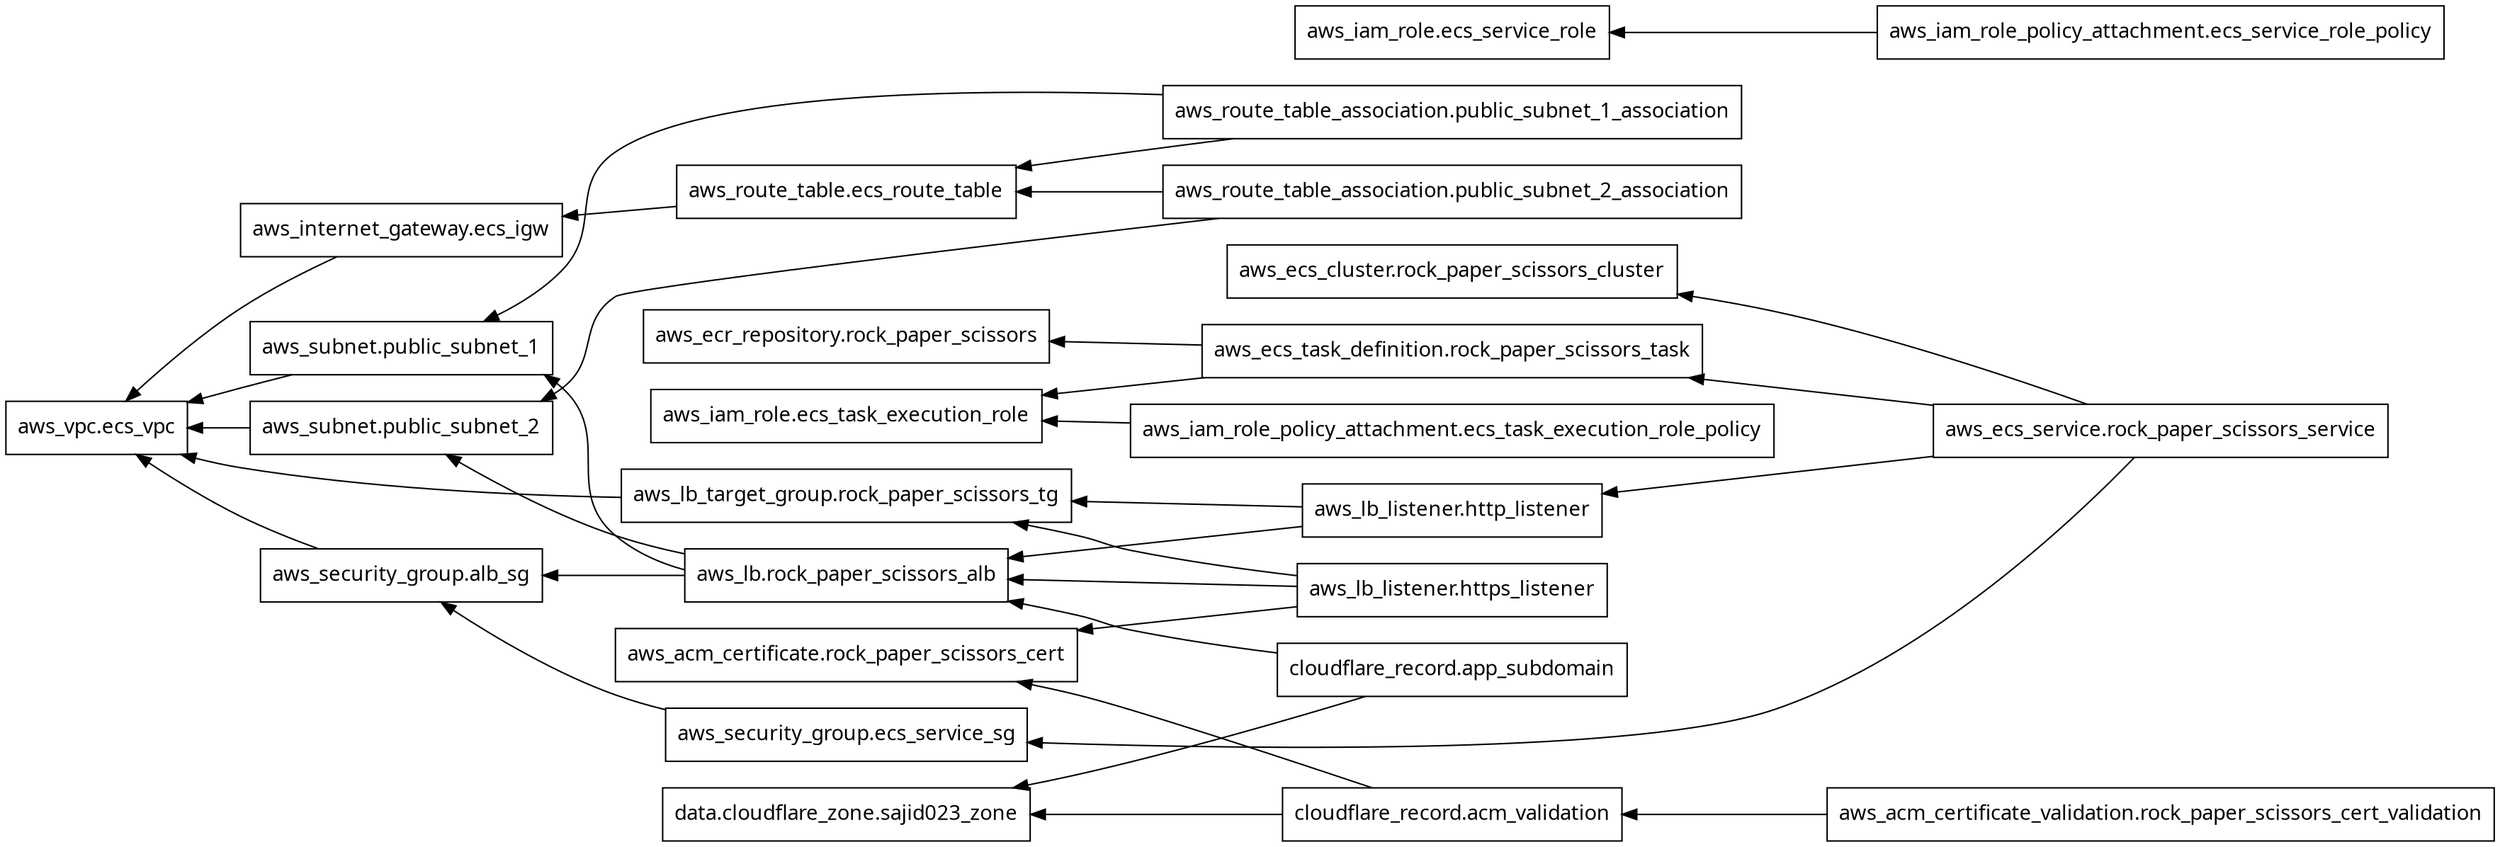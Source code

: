 digraph G {
  rankdir = "RL";
  node [shape = rect, fontname = "sans-serif"];
  "data.cloudflare_zone.sajid023_zone" [label="data.cloudflare_zone.sajid023_zone"];
  "aws_acm_certificate.rock_paper_scissors_cert" [label="aws_acm_certificate.rock_paper_scissors_cert"];
  "aws_acm_certificate_validation.rock_paper_scissors_cert_validation" [label="aws_acm_certificate_validation.rock_paper_scissors_cert_validation"];
  "aws_ecr_repository.rock_paper_scissors" [label="aws_ecr_repository.rock_paper_scissors"];
  "aws_ecs_cluster.rock_paper_scissors_cluster" [label="aws_ecs_cluster.rock_paper_scissors_cluster"];
  "aws_ecs_service.rock_paper_scissors_service" [label="aws_ecs_service.rock_paper_scissors_service"];
  "aws_ecs_task_definition.rock_paper_scissors_task" [label="aws_ecs_task_definition.rock_paper_scissors_task"];
  "aws_iam_role.ecs_service_role" [label="aws_iam_role.ecs_service_role"];
  "aws_iam_role.ecs_task_execution_role" [label="aws_iam_role.ecs_task_execution_role"];
  "aws_iam_role_policy_attachment.ecs_service_role_policy" [label="aws_iam_role_policy_attachment.ecs_service_role_policy"];
  "aws_iam_role_policy_attachment.ecs_task_execution_role_policy" [label="aws_iam_role_policy_attachment.ecs_task_execution_role_policy"];
  "aws_internet_gateway.ecs_igw" [label="aws_internet_gateway.ecs_igw"];
  "aws_lb.rock_paper_scissors_alb" [label="aws_lb.rock_paper_scissors_alb"];
  "aws_lb_listener.http_listener" [label="aws_lb_listener.http_listener"];
  "aws_lb_listener.https_listener" [label="aws_lb_listener.https_listener"];
  "aws_lb_target_group.rock_paper_scissors_tg" [label="aws_lb_target_group.rock_paper_scissors_tg"];
  "aws_route_table.ecs_route_table" [label="aws_route_table.ecs_route_table"];
  "aws_route_table_association.public_subnet_1_association" [label="aws_route_table_association.public_subnet_1_association"];
  "aws_route_table_association.public_subnet_2_association" [label="aws_route_table_association.public_subnet_2_association"];
  "aws_security_group.alb_sg" [label="aws_security_group.alb_sg"];
  "aws_security_group.ecs_service_sg" [label="aws_security_group.ecs_service_sg"];
  "aws_subnet.public_subnet_1" [label="aws_subnet.public_subnet_1"];
  "aws_subnet.public_subnet_2" [label="aws_subnet.public_subnet_2"];
  "aws_vpc.ecs_vpc" [label="aws_vpc.ecs_vpc"];
  "cloudflare_record.acm_validation" [label="cloudflare_record.acm_validation"];
  "cloudflare_record.app_subdomain" [label="cloudflare_record.app_subdomain"];
  "aws_acm_certificate_validation.rock_paper_scissors_cert_validation" -> "cloudflare_record.acm_validation";
  "aws_ecs_service.rock_paper_scissors_service" -> "aws_ecs_cluster.rock_paper_scissors_cluster";
  "aws_ecs_service.rock_paper_scissors_service" -> "aws_ecs_task_definition.rock_paper_scissors_task";
  "aws_ecs_service.rock_paper_scissors_service" -> "aws_lb_listener.http_listener";
  "aws_ecs_service.rock_paper_scissors_service" -> "aws_security_group.ecs_service_sg";
  "aws_ecs_task_definition.rock_paper_scissors_task" -> "aws_ecr_repository.rock_paper_scissors";
  "aws_ecs_task_definition.rock_paper_scissors_task" -> "aws_iam_role.ecs_task_execution_role";
  "aws_iam_role_policy_attachment.ecs_service_role_policy" -> "aws_iam_role.ecs_service_role";
  "aws_iam_role_policy_attachment.ecs_task_execution_role_policy" -> "aws_iam_role.ecs_task_execution_role";
  "aws_internet_gateway.ecs_igw" -> "aws_vpc.ecs_vpc";
  "aws_lb.rock_paper_scissors_alb" -> "aws_security_group.alb_sg";
  "aws_lb.rock_paper_scissors_alb" -> "aws_subnet.public_subnet_1";
  "aws_lb.rock_paper_scissors_alb" -> "aws_subnet.public_subnet_2";
  "aws_lb_listener.http_listener" -> "aws_lb.rock_paper_scissors_alb";
  "aws_lb_listener.http_listener" -> "aws_lb_target_group.rock_paper_scissors_tg";
  "aws_lb_listener.https_listener" -> "aws_acm_certificate.rock_paper_scissors_cert";
  "aws_lb_listener.https_listener" -> "aws_lb.rock_paper_scissors_alb";
  "aws_lb_listener.https_listener" -> "aws_lb_target_group.rock_paper_scissors_tg";
  "aws_lb_target_group.rock_paper_scissors_tg" -> "aws_vpc.ecs_vpc";
  "aws_route_table.ecs_route_table" -> "aws_internet_gateway.ecs_igw";
  "aws_route_table_association.public_subnet_1_association" -> "aws_route_table.ecs_route_table";
  "aws_route_table_association.public_subnet_1_association" -> "aws_subnet.public_subnet_1";
  "aws_route_table_association.public_subnet_2_association" -> "aws_route_table.ecs_route_table";
  "aws_route_table_association.public_subnet_2_association" -> "aws_subnet.public_subnet_2";
  "aws_security_group.alb_sg" -> "aws_vpc.ecs_vpc";
  "aws_security_group.ecs_service_sg" -> "aws_security_group.alb_sg";
  "aws_subnet.public_subnet_1" -> "aws_vpc.ecs_vpc";
  "aws_subnet.public_subnet_2" -> "aws_vpc.ecs_vpc";
  "cloudflare_record.acm_validation" -> "data.cloudflare_zone.sajid023_zone";
  "cloudflare_record.acm_validation" -> "aws_acm_certificate.rock_paper_scissors_cert";
  "cloudflare_record.app_subdomain" -> "data.cloudflare_zone.sajid023_zone";
  "cloudflare_record.app_subdomain" -> "aws_lb.rock_paper_scissors_alb";
}
